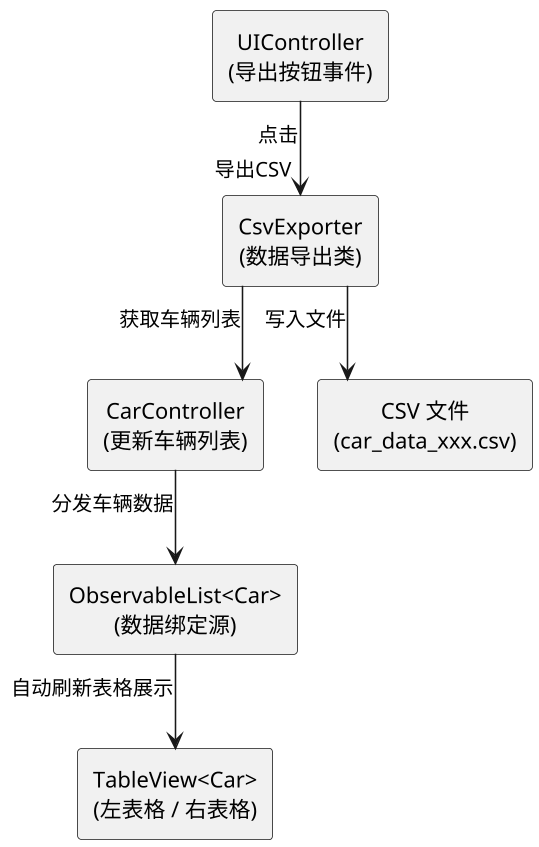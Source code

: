 @startuml


skinparam linetype ortho
skinparam dpi 150
skinparam defaultTextAlignment center

rectangle "CarController\n(更新车辆列表)" as CarCtrl
rectangle "ObservableList<Car>\n(数据绑定源)" as ObsList
rectangle "TableView<Car>\n(左表格 / 右表格)" as TableView
rectangle "CsvExporter\n(数据导出类)" as Exporter
rectangle "UIController\n(导出按钮事件)" as UI
rectangle "CSV 文件\n(car_data_xxx.csv)" as CSV

CarCtrl --> ObsList : 分发车辆数据
ObsList --> TableView : 自动刷新表格展示

UI --> Exporter : 点击“导出CSV”
Exporter --> CarCtrl : 获取车辆列表
Exporter --> CSV : 写入文件

@enduml
